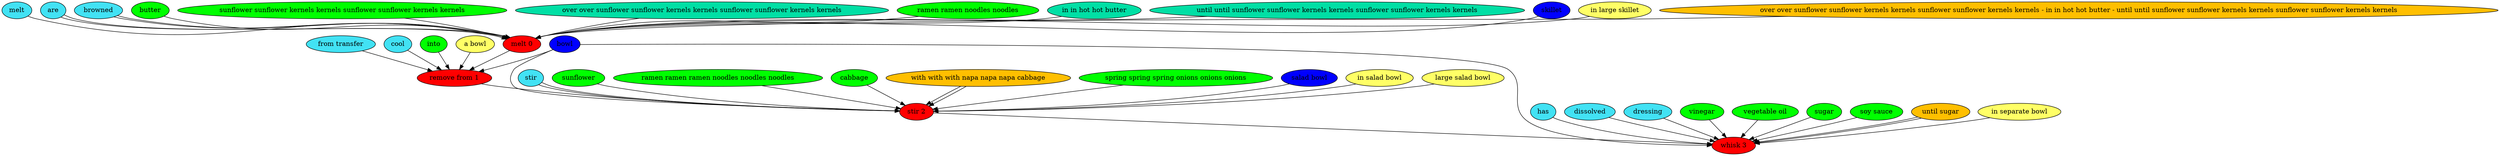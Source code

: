 digraph G {
"melt 0" [style=filled, fillcolor=red];
melt [style=filled, fillcolor="#42e2f4"];
melt -> "melt 0";
are [style=filled, fillcolor="#42e2f4"];
are -> "melt 0";
are [style=filled, fillcolor="#42e2f4"];
are -> "melt 0";
browned [style=filled, fillcolor="#42e2f4"];
browned -> "melt 0";
browned [style=filled, fillcolor="#42e2f4"];
browned -> "melt 0";
butter [style=filled, fillcolor=green];
butter -> "melt 0";
"sunflower sunflower kernels kernels sunflower sunflower kernels kernels" [style=filled, fillcolor=green];
"sunflower sunflower kernels kernels sunflower sunflower kernels kernels" -> "melt 0";
"over over sunflower sunflower kernels kernels sunflower sunflower kernels kernels" [style=filled, fillcolor="#01DFA5"];
"over over sunflower sunflower kernels kernels sunflower sunflower kernels kernels" -> "melt 0";
"ramen ramen noodles noodles" [style=filled, fillcolor=green];
"ramen ramen noodles noodles" -> "melt 0";
"in in hot hot butter" [style=filled, fillcolor="#01DFA5"];
"in in hot hot butter" -> "melt 0";
"until until sunflower sunflower kernels kernels sunflower sunflower kernels kernels" [style=filled, fillcolor="#01DFA5"];
"until until sunflower sunflower kernels kernels sunflower sunflower kernels kernels" -> "melt 0";
skillet [style=filled, fillcolor="#0000ff"];
skillet -> "melt 0";
"in large skillet" [style=filled, fillcolor="#ffff66"];
"in large skillet" -> "melt 0";
"over over sunflower sunflower kernels kernels sunflower sunflower kernels kernels - in in hot hot butter - until until sunflower sunflower kernels kernels sunflower sunflower kernels kernels" [style=filled, fillcolor="#FFBF00"];
"over over sunflower sunflower kernels kernels sunflower sunflower kernels kernels - in in hot hot butter - until until sunflower sunflower kernels kernels sunflower sunflower kernels kernels" -> "melt 0";
"remove from 1" [style=filled, fillcolor=red];
"from transfer" [style=filled, fillcolor="#42e2f4"];
"from transfer" -> "remove from 1";
cool [style=filled, fillcolor="#42e2f4"];
cool -> "remove from 1";
into [style=filled, fillcolor=green];
into -> "remove from 1";
bowl [style=filled, fillcolor="#0000ff"];
bowl -> "remove from 1";
"a bowl" [style=filled, fillcolor="#ffff66"];
"a bowl" -> "remove from 1";
"stir 2" [style=filled, fillcolor=red];
stir [style=filled, fillcolor="#42e2f4"];
stir -> "stir 2";
stir [style=filled, fillcolor="#42e2f4"];
stir -> "stir 2";
sunflower [style=filled, fillcolor=green];
sunflower -> "stir 2";
"ramen ramen ramen noodles noodles noodles" [style=filled, fillcolor=green];
"ramen ramen ramen noodles noodles noodles" -> "stir 2";
cabbage [style=filled, fillcolor=green];
cabbage -> "stir 2";
"with with with napa napa napa cabbage" [style=filled, fillcolor="#01DFA5"];
"with with with napa napa napa cabbage" -> "stir 2";
"spring spring spring onions onions onions" [style=filled, fillcolor=green];
"spring spring spring onions onions onions" -> "stir 2";
"salad bowl" [style=filled, fillcolor="#0000ff"];
"salad bowl" -> "stir 2";
"in salad bowl" [style=filled, fillcolor="#ffff66"];
"in salad bowl" -> "stir 2";
"large salad bowl" [style=filled, fillcolor="#ffff66"];
"large salad bowl" -> "stir 2";
bowl [style=filled, fillcolor="#0000ff"];
bowl -> "stir 2";
"with with with napa napa napa cabbage" [style=filled, fillcolor="#FFBF00"];
"with with with napa napa napa cabbage" -> "stir 2";
"whisk 3" [style=filled, fillcolor=red];
has [style=filled, fillcolor="#42e2f4"];
has -> "whisk 3";
dissolved [style=filled, fillcolor="#42e2f4"];
dissolved -> "whisk 3";
dressing [style=filled, fillcolor="#42e2f4"];
dressing -> "whisk 3";
vinegar [style=filled, fillcolor=green];
vinegar -> "whisk 3";
"vegetable oil" [style=filled, fillcolor=green];
"vegetable oil" -> "whisk 3";
sugar [style=filled, fillcolor=green];
sugar -> "whisk 3";
"soy sauce" [style=filled, fillcolor=green];
"soy sauce" -> "whisk 3";
"until sugar" [style=filled, fillcolor="#01DFA5"];
"until sugar" -> "whisk 3";
bowl [style=filled, fillcolor="#0000ff"];
bowl -> "whisk 3";
"in separate bowl" [style=filled, fillcolor="#ffff66"];
"in separate bowl" -> "whisk 3";
"until sugar" [style=filled, fillcolor="#FFBF00"];
"until sugar" -> "whisk 3";
"melt 0" -> "remove from 1";
"remove from 1" -> "stir 2";
"stir 2" -> "whisk 3";
}

